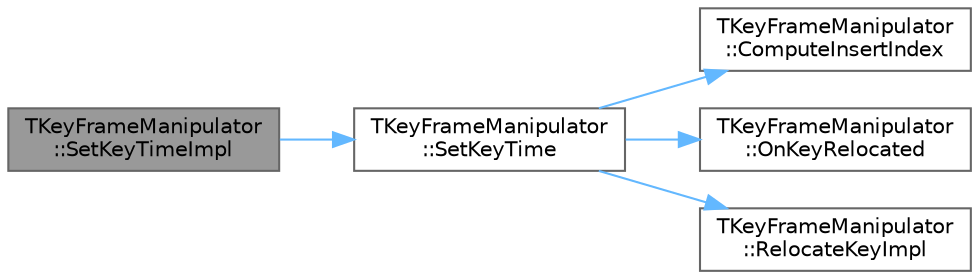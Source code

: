 digraph "TKeyFrameManipulator::SetKeyTimeImpl"
{
 // INTERACTIVE_SVG=YES
 // LATEX_PDF_SIZE
  bgcolor="transparent";
  edge [fontname=Helvetica,fontsize=10,labelfontname=Helvetica,labelfontsize=10];
  node [fontname=Helvetica,fontsize=10,shape=box,height=0.2,width=0.4];
  rankdir="LR";
  Node1 [id="Node000001",label="TKeyFrameManipulator\l::SetKeyTimeImpl",height=0.2,width=0.4,color="gray40", fillcolor="grey60", style="filled", fontcolor="black",tooltip="Set the time for a key that corresponds to the specified key handle."];
  Node1 -> Node2 [id="edge1_Node000001_Node000002",color="steelblue1",style="solid",tooltip=" "];
  Node2 [id="Node000002",label="TKeyFrameManipulator\l::SetKeyTime",height=0.2,width=0.4,color="grey40", fillcolor="white", style="filled",URL="$de/d3a/classTKeyFrameManipulator.html#af9c97d827a2d78e8ef9bef56cebe4788",tooltip="Set the time for a key that corresponds to the specified key handle."];
  Node2 -> Node3 [id="edge2_Node000002_Node000003",color="steelblue1",style="solid",tooltip=" "];
  Node3 [id="Node000003",label="TKeyFrameManipulator\l::ComputeInsertIndex",height=0.2,width=0.4,color="grey40", fillcolor="white", style="filled",URL="$de/d3a/classTKeyFrameManipulator.html#ab9b1f4aed8204e72fbd4bf8fa943fcee",tooltip="Calculate the index at which to insert the given time such that the container remains sorted."];
  Node2 -> Node4 [id="edge3_Node000002_Node000004",color="steelblue1",style="solid",tooltip=" "];
  Node4 [id="Node000004",label="TKeyFrameManipulator\l::OnKeyRelocated",height=0.2,width=0.4,color="grey40", fillcolor="white", style="filled",URL="$de/d3a/classTKeyFrameManipulator.html#af57a263ce626d3d95f88de8977d032fd",tooltip="Called when a key time has been moved in the array."];
  Node2 -> Node5 [id="edge4_Node000002_Node000005",color="steelblue1",style="solid",tooltip=" "];
  Node5 [id="Node000005",label="TKeyFrameManipulator\l::RelocateKeyImpl",height=0.2,width=0.4,color="grey40", fillcolor="white", style="filled",URL="$de/d3a/classTKeyFrameManipulator.html#a65aac6c9cf0f02caede658e3db218215",tooltip="Move a key from one index to another."];
}
